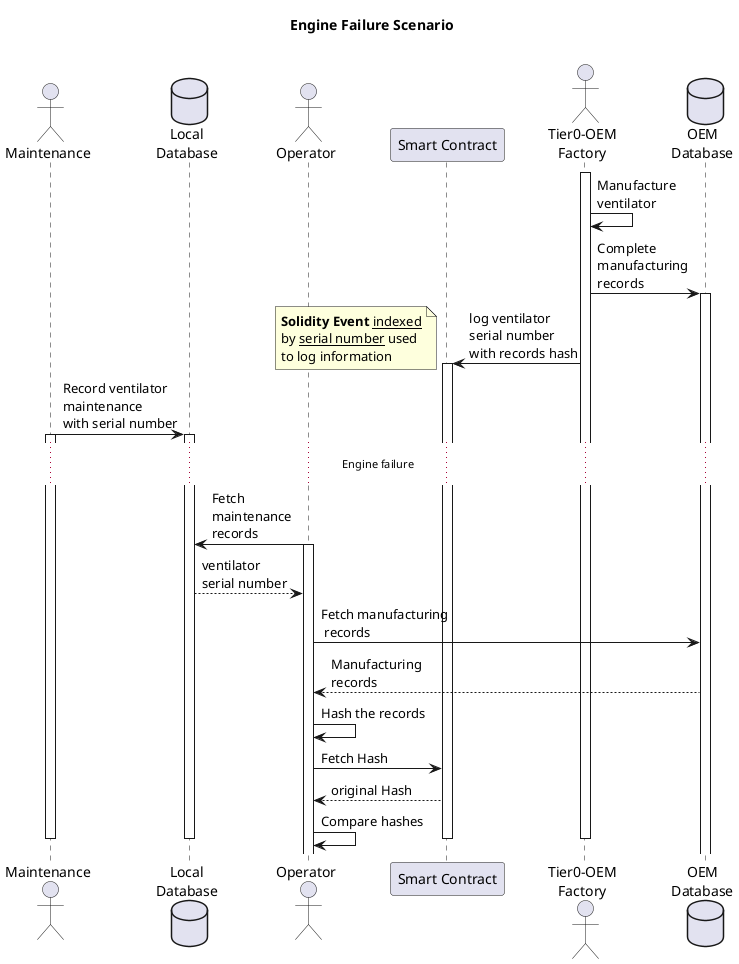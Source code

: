 @startuml

title Engine Failure Scenario\n

actor Maintenance
database "Local\nDatabase" as DB
actor Operator
participant "Smart Contract" as SC

'actor "Tier1-Supplier" as T1
'actor "Tier2-Supplier" as T2
'actor "Tier3-Supplier" as T3
actor "Tier0-OEM\nFactory" as OEM0
'actor "Tier2-OEM" as OEM2
'actor "Tier3-OEM" as OEM3

activate OEM0



OEM0 -> OEM0: Manufacture\nventilator


database "OEM\nDatabase" as OEMDB

OEM0 -> OEMDB : Complete\nmanufacturing\nrecords
activate OEMDB

OEM0 -> SC : log ventilator\
\nserial number\
\nwith records hash
note left
**Solidity Event** __indexed__
by __serial number__ used
to log information
end note

activate SC


Maintenance -> DB : Record\
 ventilator\nmaintenance\
 \nwith serial number


activate DB

activate Maintenance



... Engine failure ...

Operator -> DB : Fetch\nmaintenance\nrecords

'actor Service



activate Operator
DB --> Operator : ventilator\nserial number
Operator -> OEMDB : Fetch manufacturing\
\n records
OEMDB --> Operator : Manufacturing\nrecords

Operator -> Operator : Hash the records

Operator -> SC : Fetch Hash
SC --> Operator : original Hash
Operator -> Operator : Compare hashes

deactivate Maintenance
deactivate DB
deactivate OEM0
deactivate SC

@enduml
